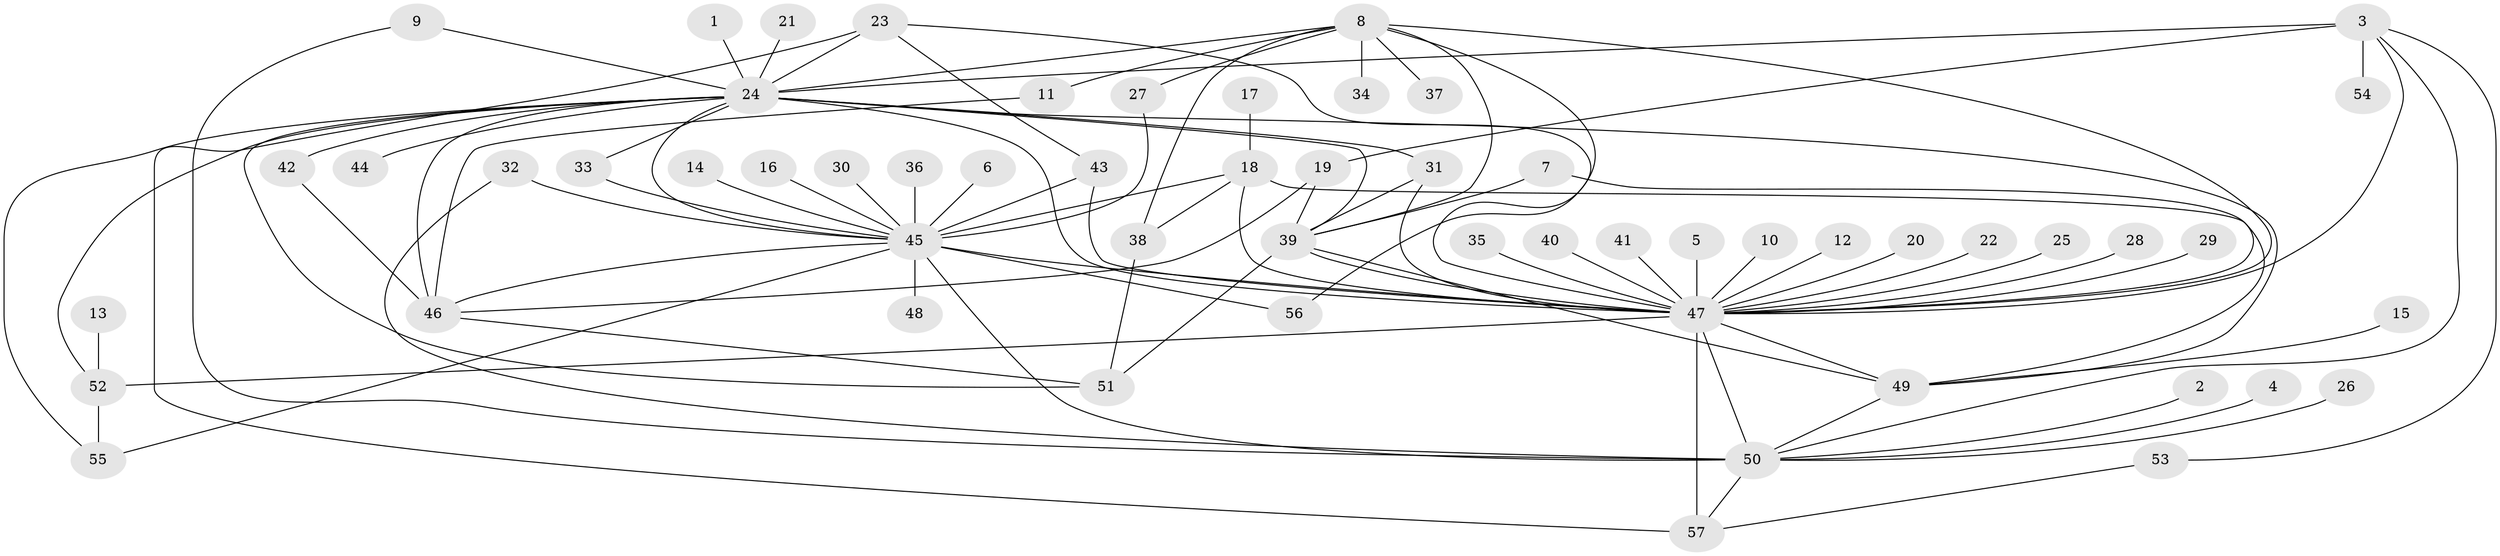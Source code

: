 // original degree distribution, {20: 0.008849557522123894, 6: 0.035398230088495575, 2: 0.25663716814159293, 8: 0.02654867256637168, 4: 0.035398230088495575, 17: 0.008849557522123894, 33: 0.008849557522123894, 9: 0.008849557522123894, 3: 0.1504424778761062, 5: 0.02654867256637168, 1: 0.4247787610619469, 7: 0.008849557522123894}
// Generated by graph-tools (version 1.1) at 2025/49/03/09/25 03:49:58]
// undirected, 57 vertices, 94 edges
graph export_dot {
graph [start="1"]
  node [color=gray90,style=filled];
  1;
  2;
  3;
  4;
  5;
  6;
  7;
  8;
  9;
  10;
  11;
  12;
  13;
  14;
  15;
  16;
  17;
  18;
  19;
  20;
  21;
  22;
  23;
  24;
  25;
  26;
  27;
  28;
  29;
  30;
  31;
  32;
  33;
  34;
  35;
  36;
  37;
  38;
  39;
  40;
  41;
  42;
  43;
  44;
  45;
  46;
  47;
  48;
  49;
  50;
  51;
  52;
  53;
  54;
  55;
  56;
  57;
  1 -- 24 [weight=1.0];
  2 -- 50 [weight=1.0];
  3 -- 19 [weight=1.0];
  3 -- 24 [weight=2.0];
  3 -- 47 [weight=1.0];
  3 -- 50 [weight=1.0];
  3 -- 53 [weight=1.0];
  3 -- 54 [weight=1.0];
  4 -- 50 [weight=1.0];
  5 -- 47 [weight=1.0];
  6 -- 45 [weight=1.0];
  7 -- 39 [weight=1.0];
  7 -- 47 [weight=1.0];
  8 -- 11 [weight=1.0];
  8 -- 24 [weight=1.0];
  8 -- 27 [weight=1.0];
  8 -- 34 [weight=1.0];
  8 -- 37 [weight=1.0];
  8 -- 38 [weight=1.0];
  8 -- 39 [weight=1.0];
  8 -- 47 [weight=1.0];
  8 -- 56 [weight=1.0];
  9 -- 24 [weight=1.0];
  9 -- 50 [weight=1.0];
  10 -- 47 [weight=1.0];
  11 -- 46 [weight=1.0];
  12 -- 47 [weight=1.0];
  13 -- 52 [weight=1.0];
  14 -- 45 [weight=1.0];
  15 -- 49 [weight=1.0];
  16 -- 45 [weight=1.0];
  17 -- 18 [weight=1.0];
  18 -- 38 [weight=1.0];
  18 -- 45 [weight=1.0];
  18 -- 47 [weight=1.0];
  18 -- 49 [weight=1.0];
  19 -- 39 [weight=1.0];
  19 -- 46 [weight=1.0];
  20 -- 47 [weight=1.0];
  21 -- 24 [weight=1.0];
  22 -- 47 [weight=1.0];
  23 -- 24 [weight=1.0];
  23 -- 43 [weight=1.0];
  23 -- 47 [weight=1.0];
  23 -- 57 [weight=1.0];
  24 -- 31 [weight=1.0];
  24 -- 33 [weight=1.0];
  24 -- 39 [weight=1.0];
  24 -- 42 [weight=1.0];
  24 -- 44 [weight=1.0];
  24 -- 45 [weight=1.0];
  24 -- 46 [weight=1.0];
  24 -- 47 [weight=2.0];
  24 -- 49 [weight=1.0];
  24 -- 51 [weight=1.0];
  24 -- 52 [weight=1.0];
  24 -- 55 [weight=1.0];
  25 -- 47 [weight=1.0];
  26 -- 50 [weight=1.0];
  27 -- 45 [weight=1.0];
  28 -- 47 [weight=1.0];
  29 -- 47 [weight=1.0];
  30 -- 45 [weight=1.0];
  31 -- 39 [weight=1.0];
  31 -- 47 [weight=1.0];
  32 -- 45 [weight=1.0];
  32 -- 50 [weight=1.0];
  33 -- 45 [weight=1.0];
  35 -- 47 [weight=1.0];
  36 -- 45 [weight=1.0];
  38 -- 51 [weight=1.0];
  39 -- 47 [weight=1.0];
  39 -- 49 [weight=1.0];
  39 -- 51 [weight=1.0];
  40 -- 47 [weight=1.0];
  41 -- 47 [weight=1.0];
  42 -- 46 [weight=1.0];
  43 -- 45 [weight=1.0];
  43 -- 47 [weight=1.0];
  45 -- 46 [weight=1.0];
  45 -- 47 [weight=2.0];
  45 -- 48 [weight=1.0];
  45 -- 50 [weight=1.0];
  45 -- 55 [weight=1.0];
  45 -- 56 [weight=1.0];
  46 -- 51 [weight=1.0];
  47 -- 49 [weight=1.0];
  47 -- 50 [weight=2.0];
  47 -- 52 [weight=1.0];
  47 -- 57 [weight=2.0];
  49 -- 50 [weight=1.0];
  50 -- 57 [weight=1.0];
  52 -- 55 [weight=1.0];
  53 -- 57 [weight=1.0];
}

